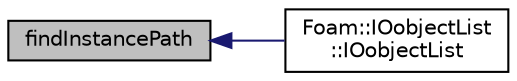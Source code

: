 digraph "findInstancePath"
{
  bgcolor="transparent";
  edge [fontname="Helvetica",fontsize="10",labelfontname="Helvetica",labelfontsize="10"];
  node [fontname="Helvetica",fontsize="10",shape=record];
  rankdir="LR";
  Node1 [label="findInstancePath",height=0.2,width=0.4,color="black", fillcolor="grey75", style="filled", fontcolor="black"];
  Node1 -> Node2 [dir="back",color="midnightblue",fontsize="10",style="solid",fontname="Helvetica"];
  Node2 [label="Foam::IOobjectList\l::IOobjectList",height=0.2,width=0.4,color="black",URL="$a01171.html#a9e5e36f54eecc37a77220eed1239524b",tooltip="Construct from objectRegistry and instance path. "];
}
